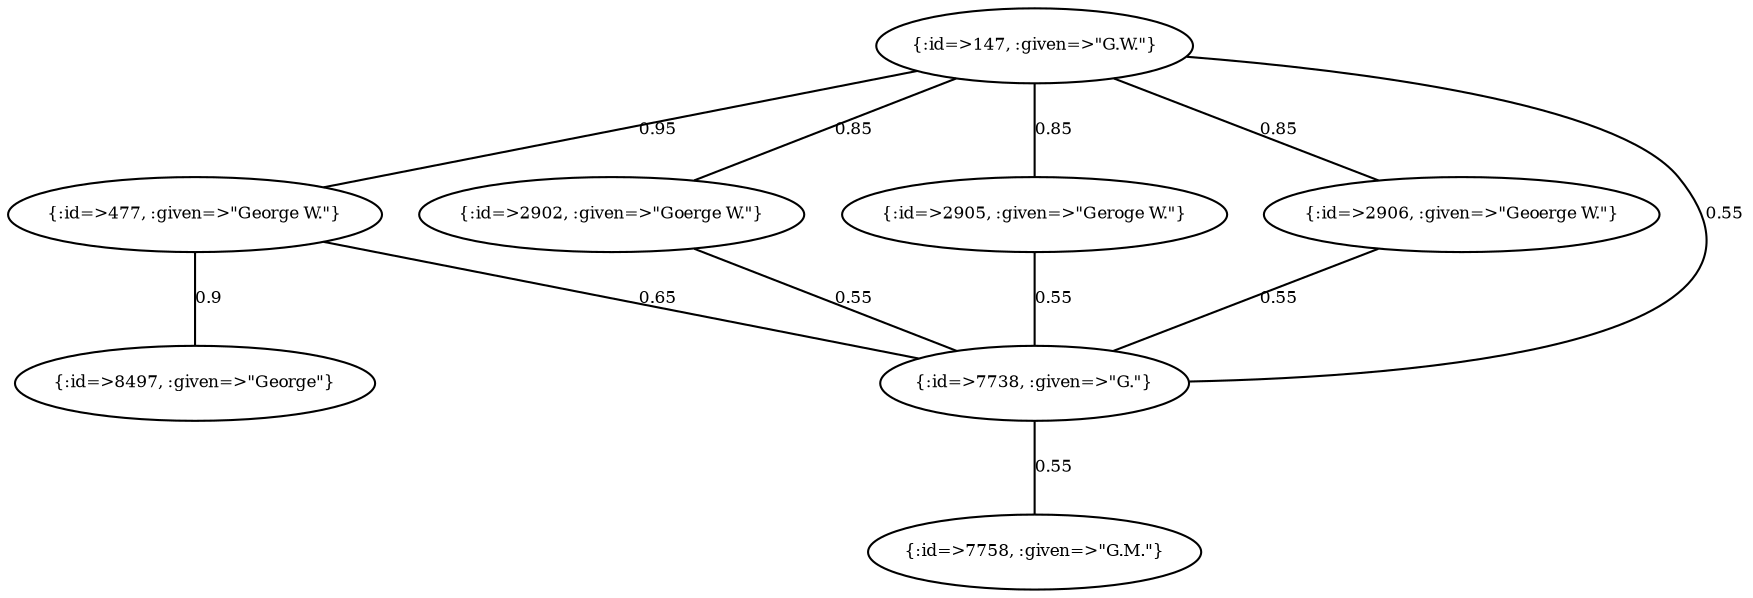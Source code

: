 graph Collector__WeightedGraph {
    "{:id=>147, :given=>\"G.W.\"}" [
        fontsize = 8,
        label = "{:id=>147, :given=>\"G.W.\"}"
    ]

    "{:id=>477, :given=>\"George W.\"}" [
        fontsize = 8,
        label = "{:id=>477, :given=>\"George W.\"}"
    ]

    "{:id=>2902, :given=>\"Goerge W.\"}" [
        fontsize = 8,
        label = "{:id=>2902, :given=>\"Goerge W.\"}"
    ]

    "{:id=>2905, :given=>\"Geroge W.\"}" [
        fontsize = 8,
        label = "{:id=>2905, :given=>\"Geroge W.\"}"
    ]

    "{:id=>2906, :given=>\"Geoerge W.\"}" [
        fontsize = 8,
        label = "{:id=>2906, :given=>\"Geoerge W.\"}"
    ]

    "{:id=>7738, :given=>\"G.\"}" [
        fontsize = 8,
        label = "{:id=>7738, :given=>\"G.\"}"
    ]

    "{:id=>7758, :given=>\"G.M.\"}" [
        fontsize = 8,
        label = "{:id=>7758, :given=>\"G.M.\"}"
    ]

    "{:id=>8497, :given=>\"George\"}" [
        fontsize = 8,
        label = "{:id=>8497, :given=>\"George\"}"
    ]

    "{:id=>147, :given=>\"G.W.\"}" -- "{:id=>477, :given=>\"George W.\"}" [
        fontsize = 8,
        label = 0.95
    ]

    "{:id=>147, :given=>\"G.W.\"}" -- "{:id=>2902, :given=>\"Goerge W.\"}" [
        fontsize = 8,
        label = 0.85
    ]

    "{:id=>147, :given=>\"G.W.\"}" -- "{:id=>2905, :given=>\"Geroge W.\"}" [
        fontsize = 8,
        label = 0.85
    ]

    "{:id=>147, :given=>\"G.W.\"}" -- "{:id=>2906, :given=>\"Geoerge W.\"}" [
        fontsize = 8,
        label = 0.85
    ]

    "{:id=>147, :given=>\"G.W.\"}" -- "{:id=>7738, :given=>\"G.\"}" [
        fontsize = 8,
        label = 0.55
    ]

    "{:id=>477, :given=>\"George W.\"}" -- "{:id=>7738, :given=>\"G.\"}" [
        fontsize = 8,
        label = 0.65
    ]

    "{:id=>477, :given=>\"George W.\"}" -- "{:id=>8497, :given=>\"George\"}" [
        fontsize = 8,
        label = 0.9
    ]

    "{:id=>2902, :given=>\"Goerge W.\"}" -- "{:id=>7738, :given=>\"G.\"}" [
        fontsize = 8,
        label = 0.55
    ]

    "{:id=>2905, :given=>\"Geroge W.\"}" -- "{:id=>7738, :given=>\"G.\"}" [
        fontsize = 8,
        label = 0.55
    ]

    "{:id=>2906, :given=>\"Geoerge W.\"}" -- "{:id=>7738, :given=>\"G.\"}" [
        fontsize = 8,
        label = 0.55
    ]

    "{:id=>7738, :given=>\"G.\"}" -- "{:id=>7758, :given=>\"G.M.\"}" [
        fontsize = 8,
        label = 0.55
    ]
}
